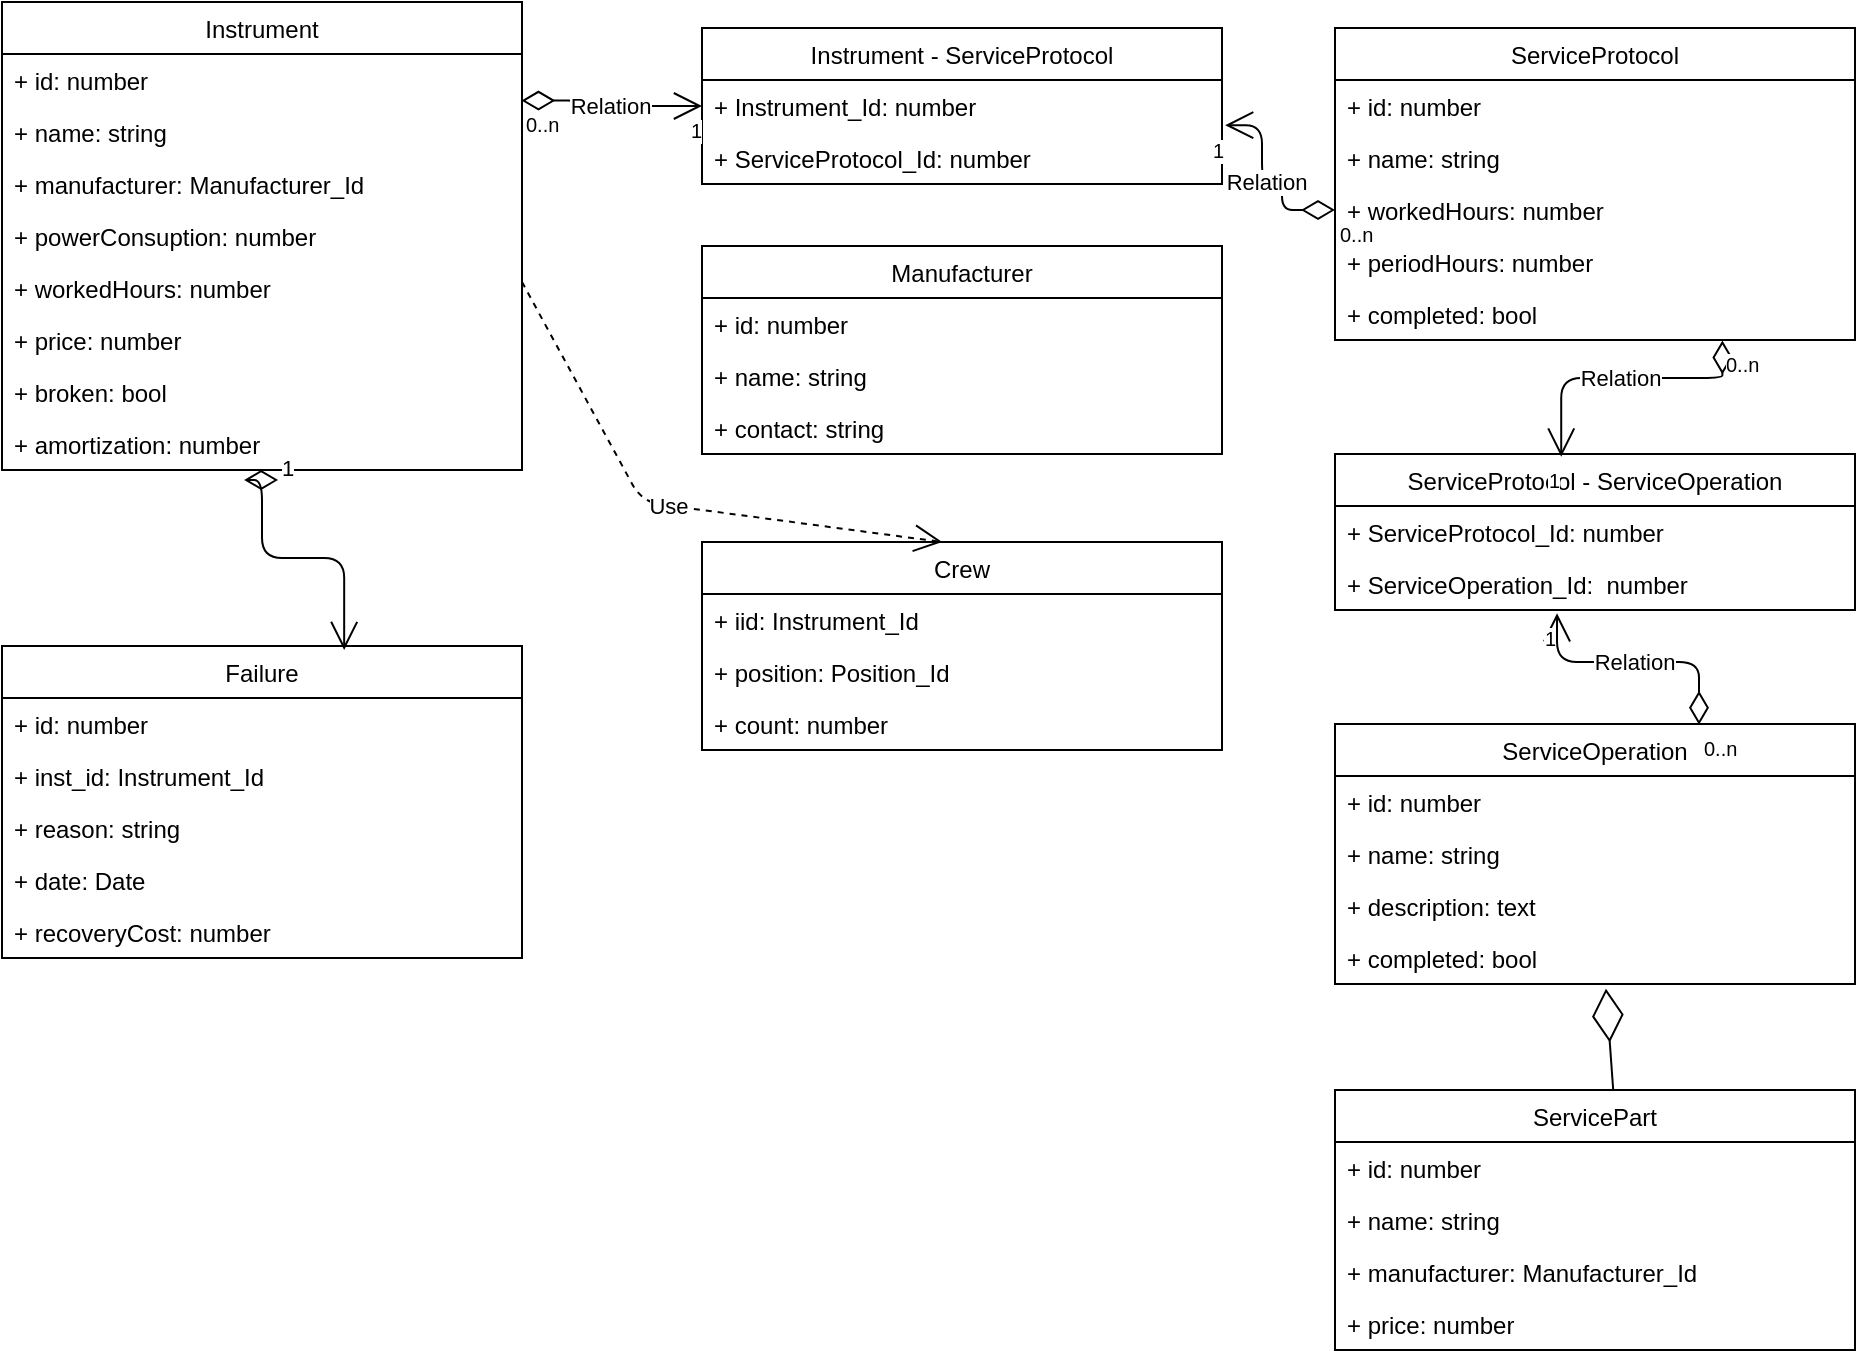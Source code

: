 <mxfile version="12.4.1" type="device" pages="1"><diagram id="hl6SkRGxSXMN09fk2Lmb" name="Page-1"><mxGraphModel dx="1422" dy="794" grid="1" gridSize="10" guides="1" tooltips="1" connect="1" arrows="1" fold="1" page="1" pageScale="1" pageWidth="827" pageHeight="1169" math="0" shadow="0"><root><mxCell id="0"/><mxCell id="1" parent="0"/><mxCell id="scYopCi4ydYiZ-XvlrYl-1" value="Instrument" style="swimlane;fontStyle=0;childLayout=stackLayout;horizontal=1;startSize=26;fillColor=none;horizontalStack=0;resizeParent=1;resizeParentMax=0;resizeLast=0;collapsible=1;marginBottom=0;" parent="1" vertex="1"><mxGeometry x="30" y="40" width="260" height="234" as="geometry"/></mxCell><mxCell id="scYopCi4ydYiZ-XvlrYl-2" value="+ id: number" style="text;strokeColor=none;fillColor=none;align=left;verticalAlign=top;spacingLeft=4;spacingRight=4;overflow=hidden;rotatable=0;points=[[0,0.5],[1,0.5]];portConstraint=eastwest;" parent="scYopCi4ydYiZ-XvlrYl-1" vertex="1"><mxGeometry y="26" width="260" height="26" as="geometry"/></mxCell><mxCell id="scYopCi4ydYiZ-XvlrYl-3" value="+ name: string" style="text;strokeColor=none;fillColor=none;align=left;verticalAlign=top;spacingLeft=4;spacingRight=4;overflow=hidden;rotatable=0;points=[[0,0.5],[1,0.5]];portConstraint=eastwest;" parent="scYopCi4ydYiZ-XvlrYl-1" vertex="1"><mxGeometry y="52" width="260" height="26" as="geometry"/></mxCell><mxCell id="M7lzYhwyVd3ztGFRKIi3-46" value="+ manufacturer: Manufacturer_Id" style="text;strokeColor=none;fillColor=none;align=left;verticalAlign=top;spacingLeft=4;spacingRight=4;overflow=hidden;rotatable=0;points=[[0,0.5],[1,0.5]];portConstraint=eastwest;" parent="scYopCi4ydYiZ-XvlrYl-1" vertex="1"><mxGeometry y="78" width="260" height="26" as="geometry"/></mxCell><mxCell id="scYopCi4ydYiZ-XvlrYl-4" value="+ powerConsuption: number" style="text;strokeColor=none;fillColor=none;align=left;verticalAlign=top;spacingLeft=4;spacingRight=4;overflow=hidden;rotatable=0;points=[[0,0.5],[1,0.5]];portConstraint=eastwest;" parent="scYopCi4ydYiZ-XvlrYl-1" vertex="1"><mxGeometry y="104" width="260" height="26" as="geometry"/></mxCell><mxCell id="scYopCi4ydYiZ-XvlrYl-5" value="+ workedHours: number" style="text;strokeColor=none;fillColor=none;align=left;verticalAlign=top;spacingLeft=4;spacingRight=4;overflow=hidden;rotatable=0;points=[[0,0.5],[1,0.5]];portConstraint=eastwest;" parent="scYopCi4ydYiZ-XvlrYl-1" vertex="1"><mxGeometry y="130" width="260" height="26" as="geometry"/></mxCell><mxCell id="scYopCi4ydYiZ-XvlrYl-6" value="+ price: number" style="text;strokeColor=none;fillColor=none;align=left;verticalAlign=top;spacingLeft=4;spacingRight=4;overflow=hidden;rotatable=0;points=[[0,0.5],[1,0.5]];portConstraint=eastwest;" parent="scYopCi4ydYiZ-XvlrYl-1" vertex="1"><mxGeometry y="156" width="260" height="26" as="geometry"/></mxCell><mxCell id="scYopCi4ydYiZ-XvlrYl-7" value="+ broken: bool" style="text;strokeColor=none;fillColor=none;align=left;verticalAlign=top;spacingLeft=4;spacingRight=4;overflow=hidden;rotatable=0;points=[[0,0.5],[1,0.5]];portConstraint=eastwest;" parent="scYopCi4ydYiZ-XvlrYl-1" vertex="1"><mxGeometry y="182" width="260" height="26" as="geometry"/></mxCell><mxCell id="Hn2ikfrYWu9LBwZx7e4G-1" value="+ amortization: number" style="text;strokeColor=none;fillColor=none;align=left;verticalAlign=top;spacingLeft=4;spacingRight=4;overflow=hidden;rotatable=0;points=[[0,0.5],[1,0.5]];portConstraint=eastwest;" vertex="1" parent="scYopCi4ydYiZ-XvlrYl-1"><mxGeometry y="208" width="260" height="26" as="geometry"/></mxCell><mxCell id="scYopCi4ydYiZ-XvlrYl-8" value="ServiceProtocol" style="swimlane;fontStyle=0;childLayout=stackLayout;horizontal=1;startSize=26;fillColor=none;horizontalStack=0;resizeParent=1;resizeParentMax=0;resizeLast=0;collapsible=1;marginBottom=0;" parent="1" vertex="1"><mxGeometry x="696.5" y="53" width="260" height="156" as="geometry"/></mxCell><mxCell id="scYopCi4ydYiZ-XvlrYl-9" value="+ id: number" style="text;strokeColor=none;fillColor=none;align=left;verticalAlign=top;spacingLeft=4;spacingRight=4;overflow=hidden;rotatable=0;points=[[0,0.5],[1,0.5]];portConstraint=eastwest;" parent="scYopCi4ydYiZ-XvlrYl-8" vertex="1"><mxGeometry y="26" width="260" height="26" as="geometry"/></mxCell><mxCell id="scYopCi4ydYiZ-XvlrYl-10" value="+ name: string" style="text;strokeColor=none;fillColor=none;align=left;verticalAlign=top;spacingLeft=4;spacingRight=4;overflow=hidden;rotatable=0;points=[[0,0.5],[1,0.5]];portConstraint=eastwest;" parent="scYopCi4ydYiZ-XvlrYl-8" vertex="1"><mxGeometry y="52" width="260" height="26" as="geometry"/></mxCell><mxCell id="scYopCi4ydYiZ-XvlrYl-11" value="+ workedHours: number" style="text;strokeColor=none;fillColor=none;align=left;verticalAlign=top;spacingLeft=4;spacingRight=4;overflow=hidden;rotatable=0;points=[[0,0.5],[1,0.5]];portConstraint=eastwest;" parent="scYopCi4ydYiZ-XvlrYl-8" vertex="1"><mxGeometry y="78" width="260" height="26" as="geometry"/></mxCell><mxCell id="scYopCi4ydYiZ-XvlrYl-12" value="+ periodHours: number" style="text;strokeColor=none;fillColor=none;align=left;verticalAlign=top;spacingLeft=4;spacingRight=4;overflow=hidden;rotatable=0;points=[[0,0.5],[1,0.5]];portConstraint=eastwest;" parent="scYopCi4ydYiZ-XvlrYl-8" vertex="1"><mxGeometry y="104" width="260" height="26" as="geometry"/></mxCell><mxCell id="scYopCi4ydYiZ-XvlrYl-13" value="+ completed: bool" style="text;strokeColor=none;fillColor=none;align=left;verticalAlign=top;spacingLeft=4;spacingRight=4;overflow=hidden;rotatable=0;points=[[0,0.5],[1,0.5]];portConstraint=eastwest;" parent="scYopCi4ydYiZ-XvlrYl-8" vertex="1"><mxGeometry y="130" width="260" height="26" as="geometry"/></mxCell><mxCell id="scYopCi4ydYiZ-XvlrYl-15" value="ServiceOperation" style="swimlane;fontStyle=0;childLayout=stackLayout;horizontal=1;startSize=26;fillColor=none;horizontalStack=0;resizeParent=1;resizeParentMax=0;resizeLast=0;collapsible=1;marginBottom=0;" parent="1" vertex="1"><mxGeometry x="696.5" y="401" width="260" height="130" as="geometry"/></mxCell><mxCell id="scYopCi4ydYiZ-XvlrYl-16" value="+ id: number" style="text;strokeColor=none;fillColor=none;align=left;verticalAlign=top;spacingLeft=4;spacingRight=4;overflow=hidden;rotatable=0;points=[[0,0.5],[1,0.5]];portConstraint=eastwest;" parent="scYopCi4ydYiZ-XvlrYl-15" vertex="1"><mxGeometry y="26" width="260" height="26" as="geometry"/></mxCell><mxCell id="scYopCi4ydYiZ-XvlrYl-17" value="+ name: string" style="text;strokeColor=none;fillColor=none;align=left;verticalAlign=top;spacingLeft=4;spacingRight=4;overflow=hidden;rotatable=0;points=[[0,0.5],[1,0.5]];portConstraint=eastwest;" parent="scYopCi4ydYiZ-XvlrYl-15" vertex="1"><mxGeometry y="52" width="260" height="26" as="geometry"/></mxCell><mxCell id="scYopCi4ydYiZ-XvlrYl-18" value="+ description: text" style="text;strokeColor=none;fillColor=none;align=left;verticalAlign=top;spacingLeft=4;spacingRight=4;overflow=hidden;rotatable=0;points=[[0,0.5],[1,0.5]];portConstraint=eastwest;" parent="scYopCi4ydYiZ-XvlrYl-15" vertex="1"><mxGeometry y="78" width="260" height="26" as="geometry"/></mxCell><mxCell id="scYopCi4ydYiZ-XvlrYl-20" value="+ completed: bool" style="text;strokeColor=none;fillColor=none;align=left;verticalAlign=top;spacingLeft=4;spacingRight=4;overflow=hidden;rotatable=0;points=[[0,0.5],[1,0.5]];portConstraint=eastwest;" parent="scYopCi4ydYiZ-XvlrYl-15" vertex="1"><mxGeometry y="104" width="260" height="26" as="geometry"/></mxCell><mxCell id="scYopCi4ydYiZ-XvlrYl-28" value="Crew" style="swimlane;fontStyle=0;childLayout=stackLayout;horizontal=1;startSize=26;fillColor=none;horizontalStack=0;resizeParent=1;resizeParentMax=0;resizeLast=0;collapsible=1;marginBottom=0;" parent="1" vertex="1"><mxGeometry x="380" y="310" width="260" height="104" as="geometry"/></mxCell><mxCell id="scYopCi4ydYiZ-XvlrYl-29" value="+ iid: Instrument_Id" style="text;strokeColor=none;fillColor=none;align=left;verticalAlign=top;spacingLeft=4;spacingRight=4;overflow=hidden;rotatable=0;points=[[0,0.5],[1,0.5]];portConstraint=eastwest;" parent="scYopCi4ydYiZ-XvlrYl-28" vertex="1"><mxGeometry y="26" width="260" height="26" as="geometry"/></mxCell><mxCell id="scYopCi4ydYiZ-XvlrYl-30" value="+ position: Position_Id" style="text;strokeColor=none;fillColor=none;align=left;verticalAlign=top;spacingLeft=4;spacingRight=4;overflow=hidden;rotatable=0;points=[[0,0.5],[1,0.5]];portConstraint=eastwest;" parent="scYopCi4ydYiZ-XvlrYl-28" vertex="1"><mxGeometry y="52" width="260" height="26" as="geometry"/></mxCell><mxCell id="scYopCi4ydYiZ-XvlrYl-31" value="+ count: number" style="text;strokeColor=none;fillColor=none;align=left;verticalAlign=top;spacingLeft=4;spacingRight=4;overflow=hidden;rotatable=0;points=[[0,0.5],[1,0.5]];portConstraint=eastwest;" parent="scYopCi4ydYiZ-XvlrYl-28" vertex="1"><mxGeometry y="78" width="260" height="26" as="geometry"/></mxCell><mxCell id="M7lzYhwyVd3ztGFRKIi3-14" value="ServiceProtocol - ServiceOperation" style="swimlane;fontStyle=0;childLayout=stackLayout;horizontal=1;startSize=26;fillColor=none;horizontalStack=0;resizeParent=1;resizeParentMax=0;resizeLast=0;collapsible=1;marginBottom=0;" parent="1" vertex="1"><mxGeometry x="696.5" y="266" width="260" height="78" as="geometry"/></mxCell><mxCell id="M7lzYhwyVd3ztGFRKIi3-15" value="+ ServiceProtocol_Id: number" style="text;strokeColor=none;fillColor=none;align=left;verticalAlign=top;spacingLeft=4;spacingRight=4;overflow=hidden;rotatable=0;points=[[0,0.5],[1,0.5]];portConstraint=eastwest;" parent="M7lzYhwyVd3ztGFRKIi3-14" vertex="1"><mxGeometry y="26" width="260" height="26" as="geometry"/></mxCell><mxCell id="M7lzYhwyVd3ztGFRKIi3-16" value="+ ServiceOperation_Id:  number" style="text;strokeColor=none;fillColor=none;align=left;verticalAlign=top;spacingLeft=4;spacingRight=4;overflow=hidden;rotatable=0;points=[[0,0.5],[1,0.5]];portConstraint=eastwest;" parent="M7lzYhwyVd3ztGFRKIi3-14" vertex="1"><mxGeometry y="52" width="260" height="26" as="geometry"/></mxCell><mxCell id="M7lzYhwyVd3ztGFRKIi3-19" value="Relation" style="endArrow=open;html=1;endSize=12;startArrow=diamondThin;startSize=14;startFill=0;edgeStyle=orthogonalEdgeStyle;entryX=0.395;entryY=0.014;entryDx=0;entryDy=0;entryPerimeter=0;exitX=0.745;exitY=1.011;exitDx=0;exitDy=0;exitPerimeter=0;" parent="1" source="scYopCi4ydYiZ-XvlrYl-13" edge="1"><mxGeometry relative="1" as="geometry"><mxPoint x="879" y="206" as="sourcePoint"/><mxPoint x="809.618" y="267.324" as="targetPoint"/><Array as="points"><mxPoint x="890" y="228"/><mxPoint x="810" y="228"/></Array></mxGeometry></mxCell><mxCell id="M7lzYhwyVd3ztGFRKIi3-20" value="0..n" style="resizable=0;html=1;align=left;verticalAlign=top;labelBackgroundColor=#ffffff;fontSize=10;" parent="M7lzYhwyVd3ztGFRKIi3-19" connectable="0" vertex="1"><mxGeometry x="-1" relative="1" as="geometry"/></mxCell><mxCell id="M7lzYhwyVd3ztGFRKIi3-21" value="1" style="resizable=0;html=1;align=right;verticalAlign=top;labelBackgroundColor=#ffffff;fontSize=10;" parent="M7lzYhwyVd3ztGFRKIi3-19" connectable="0" vertex="1"><mxGeometry x="1" relative="1" as="geometry"/></mxCell><mxCell id="M7lzYhwyVd3ztGFRKIi3-22" value="Relation" style="endArrow=open;html=1;endSize=12;startArrow=diamondThin;startSize=14;startFill=0;edgeStyle=orthogonalEdgeStyle;entryX=0.427;entryY=1.064;entryDx=0;entryDy=0;entryPerimeter=0;exitX=0.7;exitY=0.003;exitDx=0;exitDy=0;exitPerimeter=0;" parent="1" source="scYopCi4ydYiZ-XvlrYl-15" target="M7lzYhwyVd3ztGFRKIi3-16" edge="1"><mxGeometry relative="1" as="geometry"><mxPoint x="879.529" y="342.147" as="sourcePoint"/><mxPoint x="810.118" y="403.324" as="targetPoint"/><Array as="points"><mxPoint x="878" y="370"/><mxPoint x="807" y="370"/></Array></mxGeometry></mxCell><mxCell id="M7lzYhwyVd3ztGFRKIi3-23" value="0..n" style="resizable=0;html=1;align=left;verticalAlign=top;labelBackgroundColor=#ffffff;fontSize=10;" parent="M7lzYhwyVd3ztGFRKIi3-22" connectable="0" vertex="1"><mxGeometry x="-1" relative="1" as="geometry"/></mxCell><mxCell id="M7lzYhwyVd3ztGFRKIi3-24" value="1" style="resizable=0;html=1;align=right;verticalAlign=top;labelBackgroundColor=#ffffff;fontSize=10;" parent="M7lzYhwyVd3ztGFRKIi3-22" connectable="0" vertex="1"><mxGeometry x="1" relative="1" as="geometry"/></mxCell><mxCell id="M7lzYhwyVd3ztGFRKIi3-25" value="Instrument - ServiceProtocol" style="swimlane;fontStyle=0;childLayout=stackLayout;horizontal=1;startSize=26;fillColor=none;horizontalStack=0;resizeParent=1;resizeParentMax=0;resizeLast=0;collapsible=1;marginBottom=0;" parent="1" vertex="1"><mxGeometry x="380" y="53" width="260" height="78" as="geometry"/></mxCell><mxCell id="M7lzYhwyVd3ztGFRKIi3-26" value="+ Instrument_Id: number" style="text;strokeColor=none;fillColor=none;align=left;verticalAlign=top;spacingLeft=4;spacingRight=4;overflow=hidden;rotatable=0;points=[[0,0.5],[1,0.5]];portConstraint=eastwest;" parent="M7lzYhwyVd3ztGFRKIi3-25" vertex="1"><mxGeometry y="26" width="260" height="26" as="geometry"/></mxCell><mxCell id="M7lzYhwyVd3ztGFRKIi3-27" value="+ ServiceProtocol_Id: number" style="text;strokeColor=none;fillColor=none;align=left;verticalAlign=top;spacingLeft=4;spacingRight=4;overflow=hidden;rotatable=0;points=[[0,0.5],[1,0.5]];portConstraint=eastwest;" parent="M7lzYhwyVd3ztGFRKIi3-25" vertex="1"><mxGeometry y="52" width="260" height="26" as="geometry"/></mxCell><mxCell id="M7lzYhwyVd3ztGFRKIi3-31" value="Relation" style="endArrow=open;html=1;endSize=12;startArrow=diamondThin;startSize=14;startFill=0;edgeStyle=orthogonalEdgeStyle;entryX=0;entryY=0.5;entryDx=0;entryDy=0;exitX=0.999;exitY=0.896;exitDx=0;exitDy=0;exitPerimeter=0;" parent="1" source="scYopCi4ydYiZ-XvlrYl-2" target="M7lzYhwyVd3ztGFRKIi3-26" edge="1"><mxGeometry relative="1" as="geometry"><mxPoint x="360" y="91.833" as="sourcePoint"/><mxPoint x="290" y="153.5" as="targetPoint"/><Array as="points"><mxPoint x="320" y="89"/><mxPoint x="320" y="92"/></Array></mxGeometry></mxCell><mxCell id="M7lzYhwyVd3ztGFRKIi3-32" value="0..n" style="resizable=0;html=1;align=left;verticalAlign=top;labelBackgroundColor=#ffffff;fontSize=10;" parent="M7lzYhwyVd3ztGFRKIi3-31" connectable="0" vertex="1"><mxGeometry x="-1" relative="1" as="geometry"/></mxCell><mxCell id="M7lzYhwyVd3ztGFRKIi3-33" value="1" style="resizable=0;html=1;align=right;verticalAlign=top;labelBackgroundColor=#ffffff;fontSize=10;" parent="M7lzYhwyVd3ztGFRKIi3-31" connectable="0" vertex="1"><mxGeometry x="1" relative="1" as="geometry"/></mxCell><mxCell id="M7lzYhwyVd3ztGFRKIi3-34" value="Relation" style="endArrow=open;html=1;endSize=12;startArrow=diamondThin;startSize=14;startFill=0;edgeStyle=orthogonalEdgeStyle;entryX=1.006;entryY=-0.13;entryDx=0;entryDy=0;exitX=0;exitY=0.5;exitDx=0;exitDy=0;entryPerimeter=0;" parent="1" source="scYopCi4ydYiZ-XvlrYl-11" target="M7lzYhwyVd3ztGFRKIi3-27" edge="1"><mxGeometry relative="1" as="geometry"><mxPoint x="488.588" y="190.676" as="sourcePoint"/><mxPoint x="579.176" y="193.029" as="targetPoint"/><Array as="points"><mxPoint x="670" y="144"/><mxPoint x="670" y="130"/><mxPoint x="660" y="130"/><mxPoint x="660" y="102"/></Array></mxGeometry></mxCell><mxCell id="M7lzYhwyVd3ztGFRKIi3-35" value="0..n" style="resizable=0;html=1;align=left;verticalAlign=top;labelBackgroundColor=#ffffff;fontSize=10;" parent="M7lzYhwyVd3ztGFRKIi3-34" connectable="0" vertex="1"><mxGeometry x="-1" relative="1" as="geometry"/></mxCell><mxCell id="M7lzYhwyVd3ztGFRKIi3-36" value="1" style="resizable=0;html=1;align=right;verticalAlign=top;labelBackgroundColor=#ffffff;fontSize=10;" parent="M7lzYhwyVd3ztGFRKIi3-34" connectable="0" vertex="1"><mxGeometry x="1" relative="1" as="geometry"/></mxCell><mxCell id="M7lzYhwyVd3ztGFRKIi3-38" value="Use" style="endArrow=open;endSize=12;dashed=1;html=1;entryX=0.462;entryY=0;entryDx=0;entryDy=0;entryPerimeter=0;" parent="1" target="scYopCi4ydYiZ-XvlrYl-28" edge="1"><mxGeometry width="160" relative="1" as="geometry"><mxPoint x="290" y="180" as="sourcePoint"/><mxPoint x="450" y="180" as="targetPoint"/><Array as="points"><mxPoint x="350" y="290"/></Array></mxGeometry></mxCell><mxCell id="M7lzYhwyVd3ztGFRKIi3-39" value="ServicePart" style="swimlane;fontStyle=0;childLayout=stackLayout;horizontal=1;startSize=26;fillColor=none;horizontalStack=0;resizeParent=1;resizeParentMax=0;resizeLast=0;collapsible=1;marginBottom=0;" parent="1" vertex="1"><mxGeometry x="696.5" y="584" width="260" height="130" as="geometry"/></mxCell><mxCell id="M7lzYhwyVd3ztGFRKIi3-40" value="+ id: number" style="text;strokeColor=none;fillColor=none;align=left;verticalAlign=top;spacingLeft=4;spacingRight=4;overflow=hidden;rotatable=0;points=[[0,0.5],[1,0.5]];portConstraint=eastwest;" parent="M7lzYhwyVd3ztGFRKIi3-39" vertex="1"><mxGeometry y="26" width="260" height="26" as="geometry"/></mxCell><mxCell id="M7lzYhwyVd3ztGFRKIi3-41" value="+ name: string" style="text;strokeColor=none;fillColor=none;align=left;verticalAlign=top;spacingLeft=4;spacingRight=4;overflow=hidden;rotatable=0;points=[[0,0.5],[1,0.5]];portConstraint=eastwest;" parent="M7lzYhwyVd3ztGFRKIi3-39" vertex="1"><mxGeometry y="52" width="260" height="26" as="geometry"/></mxCell><mxCell id="M7lzYhwyVd3ztGFRKIi3-48" value="+ manufacturer: Manufacturer_Id" style="text;strokeColor=none;fillColor=none;align=left;verticalAlign=top;spacingLeft=4;spacingRight=4;overflow=hidden;rotatable=0;points=[[0,0.5],[1,0.5]];portConstraint=eastwest;" parent="M7lzYhwyVd3ztGFRKIi3-39" vertex="1"><mxGeometry y="78" width="260" height="26" as="geometry"/></mxCell><mxCell id="M7lzYhwyVd3ztGFRKIi3-42" value="+ price: number" style="text;strokeColor=none;fillColor=none;align=left;verticalAlign=top;spacingLeft=4;spacingRight=4;overflow=hidden;rotatable=0;points=[[0,0.5],[1,0.5]];portConstraint=eastwest;" parent="M7lzYhwyVd3ztGFRKIi3-39" vertex="1"><mxGeometry y="104" width="260" height="26" as="geometry"/></mxCell><mxCell id="M7lzYhwyVd3ztGFRKIi3-45" value="" style="endArrow=diamondThin;endFill=0;endSize=24;html=1;entryX=0.521;entryY=1.09;entryDx=0;entryDy=0;entryPerimeter=0;exitX=0.535;exitY=-0.001;exitDx=0;exitDy=0;exitPerimeter=0;" parent="1" source="M7lzYhwyVd3ztGFRKIi3-39" target="scYopCi4ydYiZ-XvlrYl-20" edge="1"><mxGeometry width="160" relative="1" as="geometry"><mxPoint x="530" y="560" as="sourcePoint"/><mxPoint x="690" y="560" as="targetPoint"/></mxGeometry></mxCell><mxCell id="M7lzYhwyVd3ztGFRKIi3-49" value="Manufacturer" style="swimlane;fontStyle=0;childLayout=stackLayout;horizontal=1;startSize=26;fillColor=none;horizontalStack=0;resizeParent=1;resizeParentMax=0;resizeLast=0;collapsible=1;marginBottom=0;" parent="1" vertex="1"><mxGeometry x="380" y="162" width="260" height="104" as="geometry"/></mxCell><mxCell id="M7lzYhwyVd3ztGFRKIi3-50" value="+ id: number" style="text;strokeColor=none;fillColor=none;align=left;verticalAlign=top;spacingLeft=4;spacingRight=4;overflow=hidden;rotatable=0;points=[[0,0.5],[1,0.5]];portConstraint=eastwest;" parent="M7lzYhwyVd3ztGFRKIi3-49" vertex="1"><mxGeometry y="26" width="260" height="26" as="geometry"/></mxCell><mxCell id="M7lzYhwyVd3ztGFRKIi3-51" value="+ name: string" style="text;strokeColor=none;fillColor=none;align=left;verticalAlign=top;spacingLeft=4;spacingRight=4;overflow=hidden;rotatable=0;points=[[0,0.5],[1,0.5]];portConstraint=eastwest;" parent="M7lzYhwyVd3ztGFRKIi3-49" vertex="1"><mxGeometry y="52" width="260" height="26" as="geometry"/></mxCell><mxCell id="M7lzYhwyVd3ztGFRKIi3-52" value="+ contact: string" style="text;strokeColor=none;fillColor=none;align=left;verticalAlign=top;spacingLeft=4;spacingRight=4;overflow=hidden;rotatable=0;points=[[0,0.5],[1,0.5]];portConstraint=eastwest;" parent="M7lzYhwyVd3ztGFRKIi3-49" vertex="1"><mxGeometry y="78" width="260" height="26" as="geometry"/></mxCell><mxCell id="qmjFKFw6XZt35J6v-8zN-2" value="Failure" style="swimlane;fontStyle=0;childLayout=stackLayout;horizontal=1;startSize=26;fillColor=none;horizontalStack=0;resizeParent=1;resizeParentMax=0;resizeLast=0;collapsible=1;marginBottom=0;" parent="1" vertex="1"><mxGeometry x="30" y="362" width="260" height="156" as="geometry"/></mxCell><mxCell id="qmjFKFw6XZt35J6v-8zN-3" value="+ id: number" style="text;strokeColor=none;fillColor=none;align=left;verticalAlign=top;spacingLeft=4;spacingRight=4;overflow=hidden;rotatable=0;points=[[0,0.5],[1,0.5]];portConstraint=eastwest;" parent="qmjFKFw6XZt35J6v-8zN-2" vertex="1"><mxGeometry y="26" width="260" height="26" as="geometry"/></mxCell><mxCell id="qmjFKFw6XZt35J6v-8zN-4" value="+ inst_id: Instrument_Id" style="text;strokeColor=none;fillColor=none;align=left;verticalAlign=top;spacingLeft=4;spacingRight=4;overflow=hidden;rotatable=0;points=[[0,0.5],[1,0.5]];portConstraint=eastwest;" parent="qmjFKFw6XZt35J6v-8zN-2" vertex="1"><mxGeometry y="52" width="260" height="26" as="geometry"/></mxCell><mxCell id="qmjFKFw6XZt35J6v-8zN-5" value="+ reason: string" style="text;strokeColor=none;fillColor=none;align=left;verticalAlign=top;spacingLeft=4;spacingRight=4;overflow=hidden;rotatable=0;points=[[0,0.5],[1,0.5]];portConstraint=eastwest;" parent="qmjFKFw6XZt35J6v-8zN-2" vertex="1"><mxGeometry y="78" width="260" height="26" as="geometry"/></mxCell><mxCell id="qmjFKFw6XZt35J6v-8zN-10" value="+ date: Date" style="text;strokeColor=none;fillColor=none;align=left;verticalAlign=top;spacingLeft=4;spacingRight=4;overflow=hidden;rotatable=0;points=[[0,0.5],[1,0.5]];portConstraint=eastwest;" parent="qmjFKFw6XZt35J6v-8zN-2" vertex="1"><mxGeometry y="104" width="260" height="26" as="geometry"/></mxCell><mxCell id="qmjFKFw6XZt35J6v-8zN-6" value="+ recoveryCost: number" style="text;strokeColor=none;fillColor=none;align=left;verticalAlign=top;spacingLeft=4;spacingRight=4;overflow=hidden;rotatable=0;points=[[0,0.5],[1,0.5]];portConstraint=eastwest;" parent="qmjFKFw6XZt35J6v-8zN-2" vertex="1"><mxGeometry y="130" width="260" height="26" as="geometry"/></mxCell><mxCell id="qmjFKFw6XZt35J6v-8zN-11" value="1" style="endArrow=open;html=1;endSize=12;startArrow=diamondThin;startSize=14;startFill=0;edgeStyle=orthogonalEdgeStyle;align=left;verticalAlign=bottom;entryX=0.658;entryY=0.013;entryDx=0;entryDy=0;entryPerimeter=0;exitX=0.531;exitY=1.192;exitDx=0;exitDy=0;exitPerimeter=0;" parent="1" source="Hn2ikfrYWu9LBwZx7e4G-1" target="qmjFKFw6XZt35J6v-8zN-2" edge="1"><mxGeometry x="-1" y="3" relative="1" as="geometry"><mxPoint x="-80" y="110" as="sourcePoint"/><mxPoint x="80" y="110" as="targetPoint"/><Array as="points"><mxPoint x="160" y="279"/><mxPoint x="160" y="318"/><mxPoint x="201" y="318"/></Array></mxGeometry></mxCell></root></mxGraphModel></diagram></mxfile>